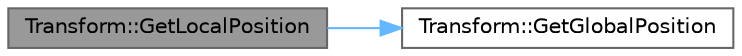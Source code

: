 digraph "Transform::GetLocalPosition"
{
 // LATEX_PDF_SIZE
  bgcolor="transparent";
  edge [fontname=Helvetica,fontsize=10,labelfontname=Helvetica,labelfontsize=10];
  node [fontname=Helvetica,fontsize=10,shape=box,height=0.2,width=0.4];
  rankdir="LR";
  Node1 [label="Transform::GetLocalPosition",height=0.2,width=0.4,color="gray40", fillcolor="grey60", style="filled", fontcolor="black",tooltip="Gets the position of this transform relative to its parent"];
  Node1 -> Node2 [color="steelblue1",style="solid"];
  Node2 [label="Transform::GetGlobalPosition",height=0.2,width=0.4,color="grey40", fillcolor="white", style="filled",URL="$class_transform.html#aba8324ad67aa2e8f93b1b133ffd3b966",tooltip="Gets the global position of this transform"];
}
